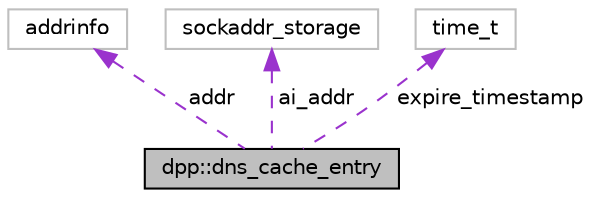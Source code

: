digraph "dpp::dns_cache_entry"
{
 // INTERACTIVE_SVG=YES
 // LATEX_PDF_SIZE
  bgcolor="transparent";
  edge [fontname="Helvetica",fontsize="10",labelfontname="Helvetica",labelfontsize="10"];
  node [fontname="Helvetica",fontsize="10",shape=record];
  Node1 [label="dpp::dns_cache_entry",height=0.2,width=0.4,color="black", fillcolor="grey75", style="filled", fontcolor="black",tooltip="Represents a cached DNS result. Used by the ssl_client class to store cached copies of dns lookups."];
  Node2 -> Node1 [dir="back",color="darkorchid3",fontsize="10",style="dashed",label=" addr" ,fontname="Helvetica"];
  Node2 [label="addrinfo",height=0.2,width=0.4,color="grey75",tooltip=" "];
  Node3 -> Node1 [dir="back",color="darkorchid3",fontsize="10",style="dashed",label=" ai_addr" ,fontname="Helvetica"];
  Node3 [label="sockaddr_storage",height=0.2,width=0.4,color="grey75",tooltip=" "];
  Node4 -> Node1 [dir="back",color="darkorchid3",fontsize="10",style="dashed",label=" expire_timestamp" ,fontname="Helvetica"];
  Node4 [label="time_t",height=0.2,width=0.4,color="grey75",tooltip=" "];
}
